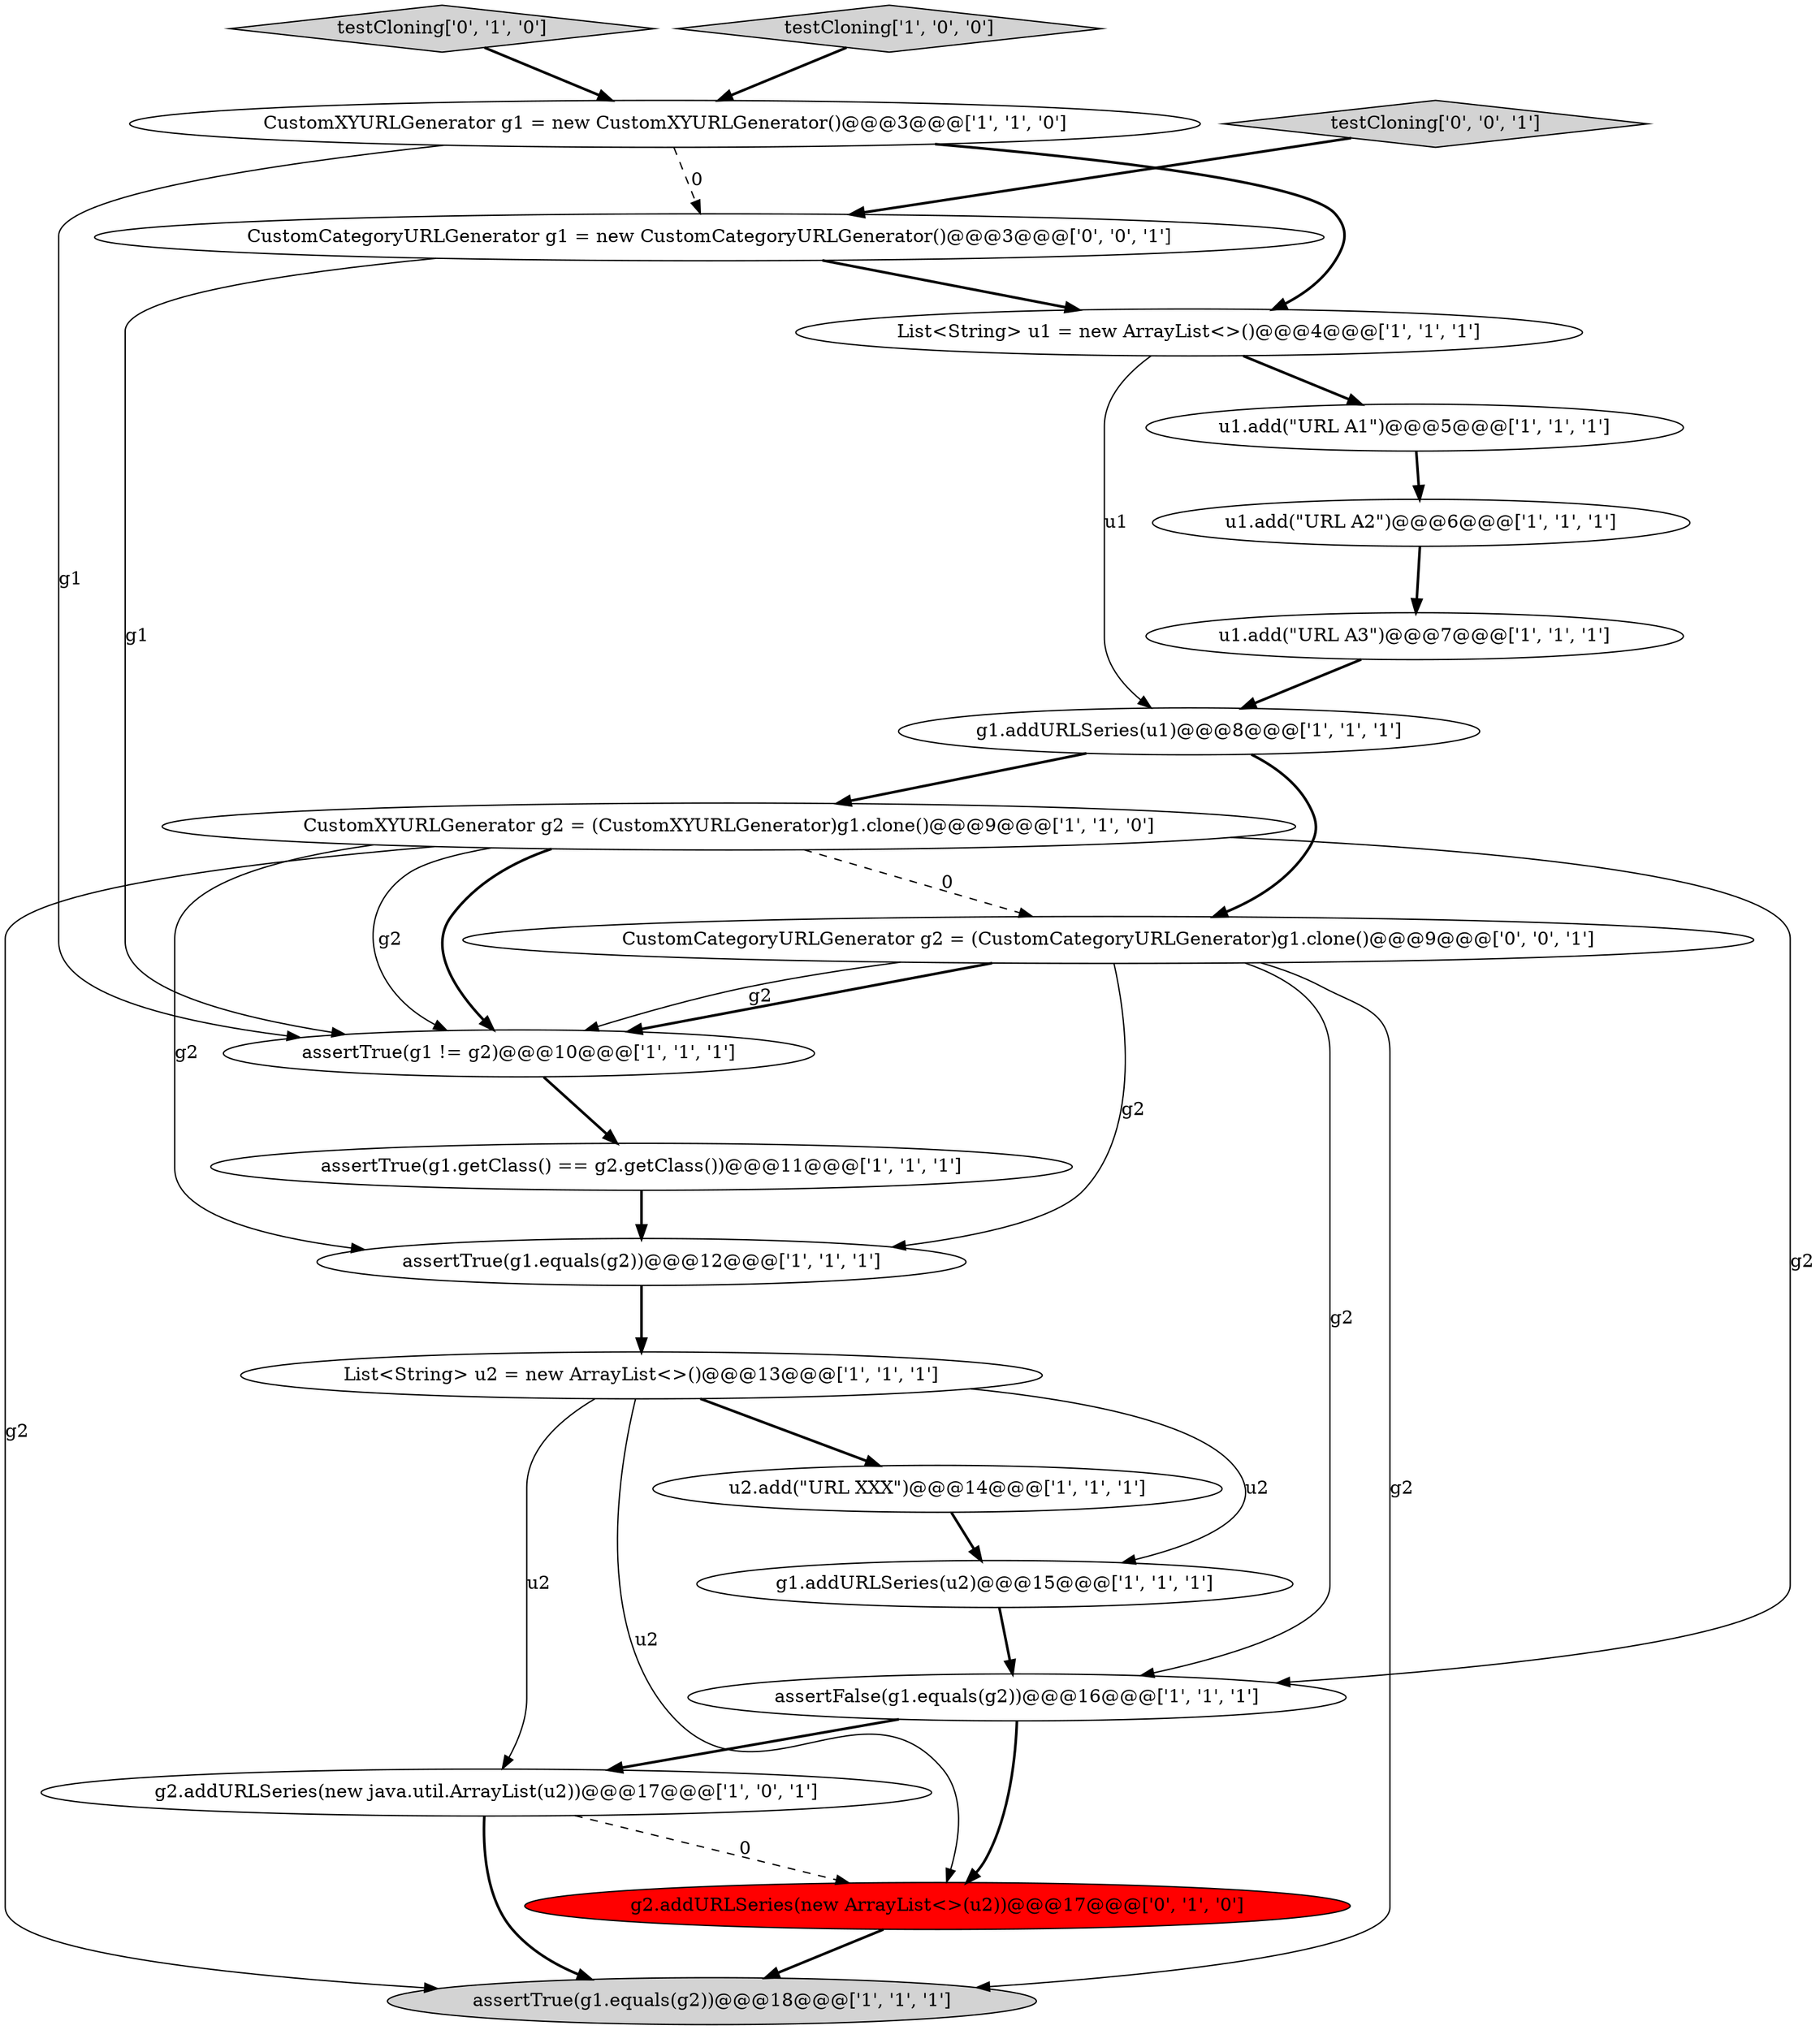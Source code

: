 digraph {
8 [style = filled, label = "g1.addURLSeries(u2)@@@15@@@['1', '1', '1']", fillcolor = white, shape = ellipse image = "AAA0AAABBB1BBB"];
1 [style = filled, label = "u1.add(\"URL A3\")@@@7@@@['1', '1', '1']", fillcolor = white, shape = ellipse image = "AAA0AAABBB1BBB"];
4 [style = filled, label = "assertTrue(g1.equals(g2))@@@18@@@['1', '1', '1']", fillcolor = lightgray, shape = ellipse image = "AAA0AAABBB1BBB"];
0 [style = filled, label = "CustomXYURLGenerator g1 = new CustomXYURLGenerator()@@@3@@@['1', '1', '0']", fillcolor = white, shape = ellipse image = "AAA0AAABBB1BBB"];
5 [style = filled, label = "u1.add(\"URL A1\")@@@5@@@['1', '1', '1']", fillcolor = white, shape = ellipse image = "AAA0AAABBB1BBB"];
11 [style = filled, label = "assertTrue(g1.getClass() == g2.getClass())@@@11@@@['1', '1', '1']", fillcolor = white, shape = ellipse image = "AAA0AAABBB1BBB"];
2 [style = filled, label = "CustomXYURLGenerator g2 = (CustomXYURLGenerator)g1.clone()@@@9@@@['1', '1', '0']", fillcolor = white, shape = ellipse image = "AAA0AAABBB1BBB"];
7 [style = filled, label = "u1.add(\"URL A2\")@@@6@@@['1', '1', '1']", fillcolor = white, shape = ellipse image = "AAA0AAABBB1BBB"];
15 [style = filled, label = "assertTrue(g1.equals(g2))@@@12@@@['1', '1', '1']", fillcolor = white, shape = ellipse image = "AAA0AAABBB1BBB"];
9 [style = filled, label = "g1.addURLSeries(u1)@@@8@@@['1', '1', '1']", fillcolor = white, shape = ellipse image = "AAA0AAABBB1BBB"];
19 [style = filled, label = "CustomCategoryURLGenerator g2 = (CustomCategoryURLGenerator)g1.clone()@@@9@@@['0', '0', '1']", fillcolor = white, shape = ellipse image = "AAA0AAABBB3BBB"];
13 [style = filled, label = "assertTrue(g1 != g2)@@@10@@@['1', '1', '1']", fillcolor = white, shape = ellipse image = "AAA0AAABBB1BBB"];
3 [style = filled, label = "g2.addURLSeries(new java.util.ArrayList(u2))@@@17@@@['1', '0', '1']", fillcolor = white, shape = ellipse image = "AAA0AAABBB1BBB"];
10 [style = filled, label = "assertFalse(g1.equals(g2))@@@16@@@['1', '1', '1']", fillcolor = white, shape = ellipse image = "AAA0AAABBB1BBB"];
17 [style = filled, label = "testCloning['0', '1', '0']", fillcolor = lightgray, shape = diamond image = "AAA0AAABBB2BBB"];
20 [style = filled, label = "testCloning['0', '0', '1']", fillcolor = lightgray, shape = diamond image = "AAA0AAABBB3BBB"];
12 [style = filled, label = "u2.add(\"URL XXX\")@@@14@@@['1', '1', '1']", fillcolor = white, shape = ellipse image = "AAA0AAABBB1BBB"];
21 [style = filled, label = "CustomCategoryURLGenerator g1 = new CustomCategoryURLGenerator()@@@3@@@['0', '0', '1']", fillcolor = white, shape = ellipse image = "AAA0AAABBB3BBB"];
18 [style = filled, label = "g2.addURLSeries(new ArrayList<>(u2))@@@17@@@['0', '1', '0']", fillcolor = red, shape = ellipse image = "AAA1AAABBB2BBB"];
16 [style = filled, label = "testCloning['1', '0', '0']", fillcolor = lightgray, shape = diamond image = "AAA0AAABBB1BBB"];
14 [style = filled, label = "List<String> u1 = new ArrayList<>()@@@4@@@['1', '1', '1']", fillcolor = white, shape = ellipse image = "AAA0AAABBB1BBB"];
6 [style = filled, label = "List<String> u2 = new ArrayList<>()@@@13@@@['1', '1', '1']", fillcolor = white, shape = ellipse image = "AAA0AAABBB1BBB"];
2->15 [style = solid, label="g2"];
10->18 [style = bold, label=""];
8->10 [style = bold, label=""];
16->0 [style = bold, label=""];
2->19 [style = dashed, label="0"];
7->1 [style = bold, label=""];
9->2 [style = bold, label=""];
2->13 [style = solid, label="g2"];
6->18 [style = solid, label="u2"];
6->3 [style = solid, label="u2"];
3->18 [style = dashed, label="0"];
14->5 [style = bold, label=""];
2->4 [style = solid, label="g2"];
19->4 [style = solid, label="g2"];
0->13 [style = solid, label="g1"];
10->3 [style = bold, label=""];
15->6 [style = bold, label=""];
19->10 [style = solid, label="g2"];
13->11 [style = bold, label=""];
3->4 [style = bold, label=""];
11->15 [style = bold, label=""];
1->9 [style = bold, label=""];
2->13 [style = bold, label=""];
20->21 [style = bold, label=""];
14->9 [style = solid, label="u1"];
19->15 [style = solid, label="g2"];
21->13 [style = solid, label="g1"];
0->14 [style = bold, label=""];
17->0 [style = bold, label=""];
18->4 [style = bold, label=""];
19->13 [style = bold, label=""];
19->13 [style = solid, label="g2"];
0->21 [style = dashed, label="0"];
12->8 [style = bold, label=""];
6->8 [style = solid, label="u2"];
9->19 [style = bold, label=""];
5->7 [style = bold, label=""];
2->10 [style = solid, label="g2"];
21->14 [style = bold, label=""];
6->12 [style = bold, label=""];
}
